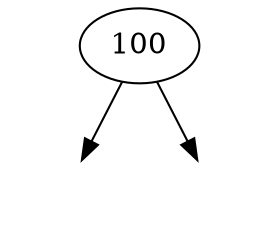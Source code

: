 digraph G{
	graph [ordering="out"];
100;
null0[style=invis][color=black][label=""];
	100->null0;
null1[style=invis][color=black][label=""];
	100->null1;
}